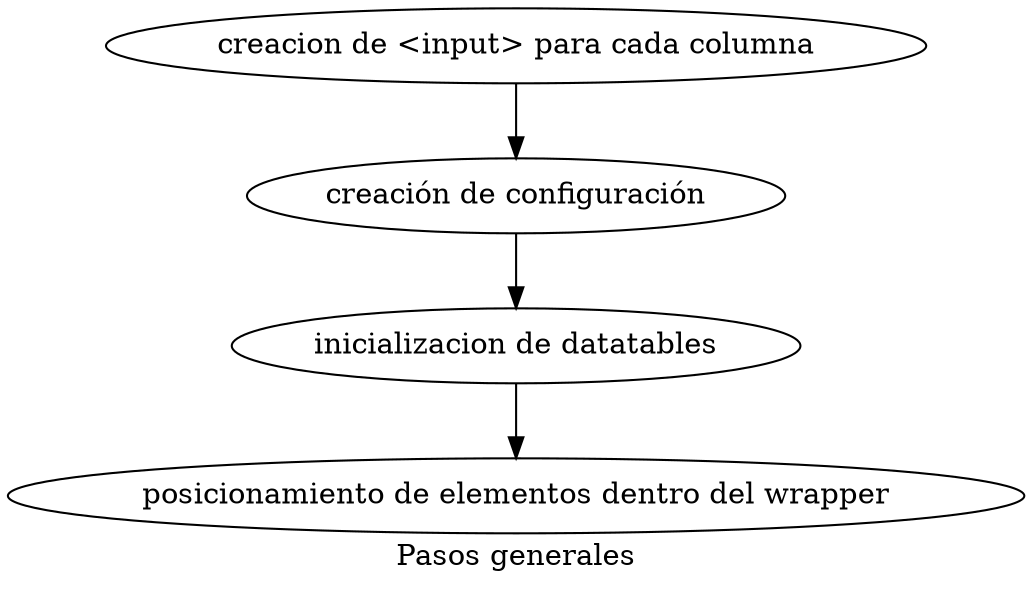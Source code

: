 digraph G {
label="Pasos generales"


inputs [label="creacion de <input> para cada columna"]

configuracion [label="creación de configuración"]

inicializacion [label="inicializacion de datatables"]

posicionamiento  [label="posicionamiento de elementos dentro del wrapper"]

inputs -> configuracion -> inicializacion -> posicionamiento

}
